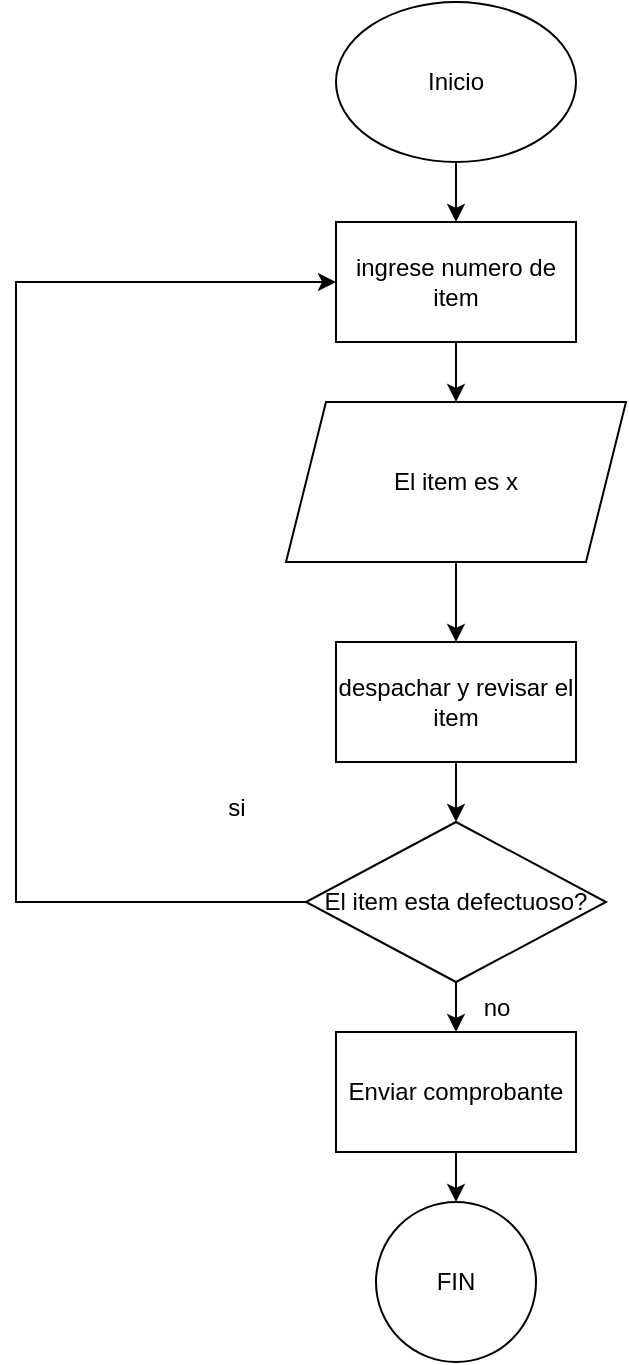 <mxfile version="23.1.5" type="device">
  <diagram name="Página-1" id="K4E_o8cryeV9bXCkJpDH">
    <mxGraphModel dx="880" dy="460" grid="1" gridSize="10" guides="1" tooltips="1" connect="1" arrows="1" fold="1" page="1" pageScale="1" pageWidth="827" pageHeight="1169" math="0" shadow="0">
      <root>
        <mxCell id="0" />
        <mxCell id="1" parent="0" />
        <mxCell id="C5fx0SeOZMD5RNT_-bHe-3" value="" style="edgeStyle=orthogonalEdgeStyle;rounded=0;orthogonalLoop=1;jettySize=auto;html=1;" edge="1" parent="1" source="C5fx0SeOZMD5RNT_-bHe-1" target="C5fx0SeOZMD5RNT_-bHe-2">
          <mxGeometry relative="1" as="geometry" />
        </mxCell>
        <mxCell id="C5fx0SeOZMD5RNT_-bHe-1" value="Inicio" style="ellipse;whiteSpace=wrap;html=1;" vertex="1" parent="1">
          <mxGeometry x="340" y="40" width="120" height="80" as="geometry" />
        </mxCell>
        <mxCell id="C5fx0SeOZMD5RNT_-bHe-5" value="" style="edgeStyle=orthogonalEdgeStyle;rounded=0;orthogonalLoop=1;jettySize=auto;html=1;" edge="1" parent="1" source="C5fx0SeOZMD5RNT_-bHe-2" target="C5fx0SeOZMD5RNT_-bHe-4">
          <mxGeometry relative="1" as="geometry" />
        </mxCell>
        <mxCell id="C5fx0SeOZMD5RNT_-bHe-2" value="ingrese numero de item" style="whiteSpace=wrap;html=1;" vertex="1" parent="1">
          <mxGeometry x="340" y="150" width="120" height="60" as="geometry" />
        </mxCell>
        <mxCell id="C5fx0SeOZMD5RNT_-bHe-7" value="" style="edgeStyle=orthogonalEdgeStyle;rounded=0;orthogonalLoop=1;jettySize=auto;html=1;" edge="1" parent="1" source="C5fx0SeOZMD5RNT_-bHe-4" target="C5fx0SeOZMD5RNT_-bHe-6">
          <mxGeometry relative="1" as="geometry" />
        </mxCell>
        <mxCell id="C5fx0SeOZMD5RNT_-bHe-4" value="El item es x" style="shape=parallelogram;perimeter=parallelogramPerimeter;whiteSpace=wrap;html=1;fixedSize=1;" vertex="1" parent="1">
          <mxGeometry x="315" y="240" width="170" height="80" as="geometry" />
        </mxCell>
        <mxCell id="C5fx0SeOZMD5RNT_-bHe-9" value="" style="edgeStyle=orthogonalEdgeStyle;rounded=0;orthogonalLoop=1;jettySize=auto;html=1;" edge="1" parent="1" source="C5fx0SeOZMD5RNT_-bHe-6" target="C5fx0SeOZMD5RNT_-bHe-8">
          <mxGeometry relative="1" as="geometry" />
        </mxCell>
        <mxCell id="C5fx0SeOZMD5RNT_-bHe-6" value="despachar y revisar el item" style="whiteSpace=wrap;html=1;" vertex="1" parent="1">
          <mxGeometry x="340" y="360" width="120" height="60" as="geometry" />
        </mxCell>
        <mxCell id="C5fx0SeOZMD5RNT_-bHe-12" style="edgeStyle=orthogonalEdgeStyle;rounded=0;orthogonalLoop=1;jettySize=auto;html=1;" edge="1" parent="1" source="C5fx0SeOZMD5RNT_-bHe-8" target="C5fx0SeOZMD5RNT_-bHe-2">
          <mxGeometry relative="1" as="geometry">
            <Array as="points">
              <mxPoint x="180" y="490" />
              <mxPoint x="180" y="180" />
            </Array>
          </mxGeometry>
        </mxCell>
        <mxCell id="C5fx0SeOZMD5RNT_-bHe-14" value="" style="edgeStyle=orthogonalEdgeStyle;rounded=0;orthogonalLoop=1;jettySize=auto;html=1;" edge="1" parent="1" source="C5fx0SeOZMD5RNT_-bHe-8" target="C5fx0SeOZMD5RNT_-bHe-13">
          <mxGeometry relative="1" as="geometry" />
        </mxCell>
        <mxCell id="C5fx0SeOZMD5RNT_-bHe-8" value="El item esta defectuoso?" style="rhombus;whiteSpace=wrap;html=1;" vertex="1" parent="1">
          <mxGeometry x="325" y="450" width="150" height="80" as="geometry" />
        </mxCell>
        <mxCell id="C5fx0SeOZMD5RNT_-bHe-16" value="" style="edgeStyle=orthogonalEdgeStyle;rounded=0;orthogonalLoop=1;jettySize=auto;html=1;" edge="1" parent="1" source="C5fx0SeOZMD5RNT_-bHe-13" target="C5fx0SeOZMD5RNT_-bHe-15">
          <mxGeometry relative="1" as="geometry" />
        </mxCell>
        <mxCell id="C5fx0SeOZMD5RNT_-bHe-13" value="Enviar comprobante" style="whiteSpace=wrap;html=1;" vertex="1" parent="1">
          <mxGeometry x="340" y="555" width="120" height="60" as="geometry" />
        </mxCell>
        <mxCell id="C5fx0SeOZMD5RNT_-bHe-15" value="FIN" style="ellipse;whiteSpace=wrap;html=1;" vertex="1" parent="1">
          <mxGeometry x="360" y="640" width="80" height="80" as="geometry" />
        </mxCell>
        <mxCell id="C5fx0SeOZMD5RNT_-bHe-17" value="si" style="text;html=1;align=center;verticalAlign=middle;resizable=0;points=[];autosize=1;strokeColor=none;fillColor=none;" vertex="1" parent="1">
          <mxGeometry x="275" y="428" width="30" height="30" as="geometry" />
        </mxCell>
        <mxCell id="C5fx0SeOZMD5RNT_-bHe-18" value="no" style="text;html=1;align=center;verticalAlign=middle;resizable=0;points=[];autosize=1;strokeColor=none;fillColor=none;" vertex="1" parent="1">
          <mxGeometry x="400" y="528" width="40" height="30" as="geometry" />
        </mxCell>
      </root>
    </mxGraphModel>
  </diagram>
</mxfile>
